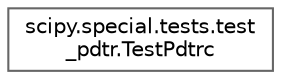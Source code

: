 digraph "Graphical Class Hierarchy"
{
 // LATEX_PDF_SIZE
  bgcolor="transparent";
  edge [fontname=Helvetica,fontsize=10,labelfontname=Helvetica,labelfontsize=10];
  node [fontname=Helvetica,fontsize=10,shape=box,height=0.2,width=0.4];
  rankdir="LR";
  Node0 [id="Node000000",label="scipy.special.tests.test\l_pdtr.TestPdtrc",height=0.2,width=0.4,color="grey40", fillcolor="white", style="filled",URL="$d1/dea/classscipy_1_1special_1_1tests_1_1test__pdtr_1_1TestPdtrc.html",tooltip=" "];
}
